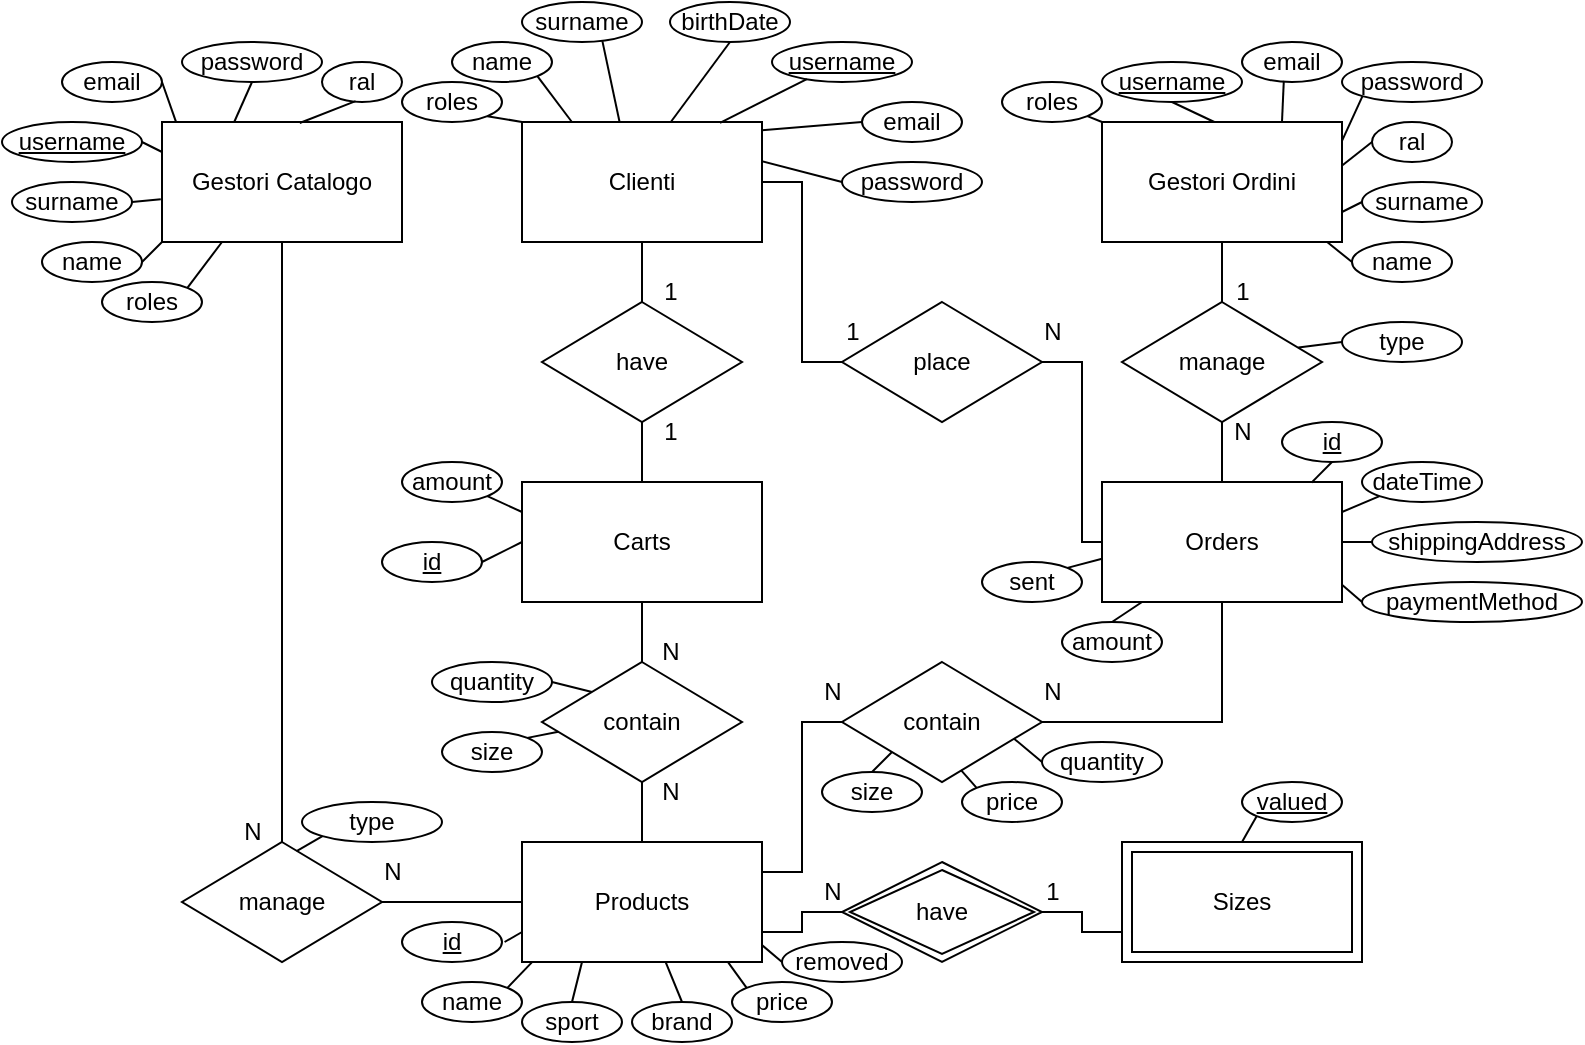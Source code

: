 <mxfile version="20.5.1" type="google"><diagram id="jTxOlg4Nxx0Yuu-5c9Wr" name="Pagina-1"><mxGraphModel grid="1" page="1" gridSize="10" guides="1" tooltips="1" connect="1" arrows="1" fold="1" pageScale="1" pageWidth="827" pageHeight="1169" math="0" shadow="0"><root><mxCell id="0"/><mxCell id="1" parent="0"/><mxCell id="3rfskLjUIOe51NfzzVaz-1" value="Gestori Catalogo" style="rounded=0;whiteSpace=wrap;html=1;" vertex="1" parent="1"><mxGeometry x="99" y="100" width="120" height="60" as="geometry"/></mxCell><mxCell id="3rfskLjUIOe51NfzzVaz-2" value="Clienti" style="rounded=0;whiteSpace=wrap;html=1;" vertex="1" parent="1"><mxGeometry x="279" y="100" width="120" height="60" as="geometry"/></mxCell><mxCell id="3rfskLjUIOe51NfzzVaz-3" value="Gestori Ordini" style="rounded=0;whiteSpace=wrap;html=1;" vertex="1" parent="1"><mxGeometry x="569" y="100" width="120" height="60" as="geometry"/></mxCell><mxCell id="3rfskLjUIOe51NfzzVaz-4" value="Carts" style="rounded=0;whiteSpace=wrap;html=1;" vertex="1" parent="1"><mxGeometry x="279" y="280" width="120" height="60" as="geometry"/></mxCell><mxCell id="3rfskLjUIOe51NfzzVaz-5" value="Orders" style="rounded=0;whiteSpace=wrap;html=1;" vertex="1" parent="1"><mxGeometry x="569" y="280" width="120" height="60" as="geometry"/></mxCell><mxCell id="3rfskLjUIOe51NfzzVaz-6" value="Products" style="rounded=0;whiteSpace=wrap;html=1;" vertex="1" parent="1"><mxGeometry x="279" y="460" width="120" height="60" as="geometry"/></mxCell><mxCell id="3rfskLjUIOe51NfzzVaz-7" value="Sizes" style="shape=ext;margin=3;double=1;whiteSpace=wrap;html=1;align=center;" vertex="1" parent="1"><mxGeometry x="579" y="460" width="120" height="60" as="geometry"/></mxCell><mxCell id="3rfskLjUIOe51NfzzVaz-8" value="have" style="shape=rhombus;double=1;perimeter=rhombusPerimeter;whiteSpace=wrap;html=1;align=center;" vertex="1" parent="1"><mxGeometry x="439" y="470" width="100" height="50" as="geometry"/></mxCell><mxCell id="3rfskLjUIOe51NfzzVaz-12" value="manage" style="shape=rhombus;perimeter=rhombusPerimeter;whiteSpace=wrap;html=1;align=center;" vertex="1" parent="1"><mxGeometry x="109" y="460" width="100" height="60" as="geometry"/></mxCell><mxCell id="3rfskLjUIOe51NfzzVaz-13" value="" style="endArrow=none;html=1;rounded=0;entryX=0.5;entryY=1;entryDx=0;entryDy=0;exitX=0.5;exitY=0;exitDx=0;exitDy=0;" edge="1" parent="1" source="3rfskLjUIOe51NfzzVaz-12" target="3rfskLjUIOe51NfzzVaz-1"><mxGeometry width="50" height="50" relative="1" as="geometry"><mxPoint x="429" y="390" as="sourcePoint"/><mxPoint x="479" y="340" as="targetPoint"/></mxGeometry></mxCell><mxCell id="3rfskLjUIOe51NfzzVaz-15" value="" style="endArrow=none;html=1;rounded=0;exitX=1;exitY=0.5;exitDx=0;exitDy=0;entryX=0;entryY=0.5;entryDx=0;entryDy=0;" edge="1" parent="1" source="3rfskLjUIOe51NfzzVaz-12" target="3rfskLjUIOe51NfzzVaz-6"><mxGeometry width="50" height="50" relative="1" as="geometry"><mxPoint x="429" y="390" as="sourcePoint"/><mxPoint x="479" y="340" as="targetPoint"/></mxGeometry></mxCell><mxCell id="3rfskLjUIOe51NfzzVaz-16" value="contain" style="shape=rhombus;perimeter=rhombusPerimeter;whiteSpace=wrap;html=1;align=center;" vertex="1" parent="1"><mxGeometry x="289" y="370" width="100" height="60" as="geometry"/></mxCell><mxCell id="3rfskLjUIOe51NfzzVaz-17" value="have" style="shape=rhombus;perimeter=rhombusPerimeter;whiteSpace=wrap;html=1;align=center;" vertex="1" parent="1"><mxGeometry x="289" y="190" width="100" height="60" as="geometry"/></mxCell><mxCell id="3rfskLjUIOe51NfzzVaz-18" value="contain" style="shape=rhombus;perimeter=rhombusPerimeter;whiteSpace=wrap;html=1;align=center;" vertex="1" parent="1"><mxGeometry x="439" y="370" width="100" height="60" as="geometry"/></mxCell><mxCell id="3rfskLjUIOe51NfzzVaz-19" value="" style="endArrow=none;html=1;rounded=0;entryX=0;entryY=0.5;entryDx=0;entryDy=0;exitX=1;exitY=0.25;exitDx=0;exitDy=0;" edge="1" parent="1" source="3rfskLjUIOe51NfzzVaz-6" target="3rfskLjUIOe51NfzzVaz-18"><mxGeometry width="50" height="50" relative="1" as="geometry"><mxPoint x="429" y="390" as="sourcePoint"/><mxPoint x="479" y="340" as="targetPoint"/><Array as="points"><mxPoint x="419" y="475"/><mxPoint x="419" y="400"/></Array></mxGeometry></mxCell><mxCell id="3rfskLjUIOe51NfzzVaz-21" value="" style="endArrow=none;html=1;rounded=0;entryX=0.5;entryY=1;entryDx=0;entryDy=0;exitX=1;exitY=0.5;exitDx=0;exitDy=0;" edge="1" parent="1" source="3rfskLjUIOe51NfzzVaz-18" target="3rfskLjUIOe51NfzzVaz-5"><mxGeometry width="50" height="50" relative="1" as="geometry"><mxPoint x="429" y="390" as="sourcePoint"/><mxPoint x="479" y="340" as="targetPoint"/><Array as="points"><mxPoint x="629" y="400"/></Array></mxGeometry></mxCell><mxCell id="3rfskLjUIOe51NfzzVaz-22" value="" style="endArrow=none;html=1;rounded=0;entryX=0.5;entryY=1;entryDx=0;entryDy=0;exitX=0.5;exitY=0;exitDx=0;exitDy=0;" edge="1" parent="1" source="3rfskLjUIOe51NfzzVaz-16" target="3rfskLjUIOe51NfzzVaz-4"><mxGeometry width="50" height="50" relative="1" as="geometry"><mxPoint x="429" y="390" as="sourcePoint"/><mxPoint x="479" y="340" as="targetPoint"/></mxGeometry></mxCell><mxCell id="3rfskLjUIOe51NfzzVaz-23" value="" style="endArrow=none;html=1;rounded=0;entryX=0.5;entryY=1;entryDx=0;entryDy=0;exitX=0.5;exitY=0;exitDx=0;exitDy=0;" edge="1" parent="1" source="3rfskLjUIOe51NfzzVaz-6" target="3rfskLjUIOe51NfzzVaz-16"><mxGeometry width="50" height="50" relative="1" as="geometry"><mxPoint x="429" y="390" as="sourcePoint"/><mxPoint x="479" y="340" as="targetPoint"/></mxGeometry></mxCell><mxCell id="3rfskLjUIOe51NfzzVaz-24" value="" style="endArrow=none;html=1;rounded=0;entryX=0.5;entryY=1;entryDx=0;entryDy=0;exitX=0.5;exitY=0;exitDx=0;exitDy=0;" edge="1" parent="1" source="3rfskLjUIOe51NfzzVaz-4" target="3rfskLjUIOe51NfzzVaz-17"><mxGeometry width="50" height="50" relative="1" as="geometry"><mxPoint x="429" y="390" as="sourcePoint"/><mxPoint x="479" y="340" as="targetPoint"/></mxGeometry></mxCell><mxCell id="3rfskLjUIOe51NfzzVaz-25" value="" style="endArrow=none;html=1;rounded=0;entryX=0.5;entryY=1;entryDx=0;entryDy=0;exitX=0.5;exitY=0;exitDx=0;exitDy=0;" edge="1" parent="1" source="3rfskLjUIOe51NfzzVaz-17" target="3rfskLjUIOe51NfzzVaz-2"><mxGeometry width="50" height="50" relative="1" as="geometry"><mxPoint x="429" y="390" as="sourcePoint"/><mxPoint x="479" y="340" as="targetPoint"/></mxGeometry></mxCell><mxCell id="3rfskLjUIOe51NfzzVaz-26" value="" style="endArrow=none;html=1;rounded=0;entryX=0;entryY=0.5;entryDx=0;entryDy=0;exitX=1;exitY=0.75;exitDx=0;exitDy=0;" edge="1" parent="1" source="3rfskLjUIOe51NfzzVaz-6" target="3rfskLjUIOe51NfzzVaz-8"><mxGeometry width="50" height="50" relative="1" as="geometry"><mxPoint x="459" y="430" as="sourcePoint"/><mxPoint x="509" y="380" as="targetPoint"/><Array as="points"><mxPoint x="419" y="505"/><mxPoint x="419" y="495"/></Array></mxGeometry></mxCell><mxCell id="3rfskLjUIOe51NfzzVaz-27" value="" style="endArrow=none;html=1;rounded=0;entryX=0;entryY=0.75;entryDx=0;entryDy=0;exitX=1;exitY=0.5;exitDx=0;exitDy=0;" edge="1" parent="1" source="3rfskLjUIOe51NfzzVaz-8" target="3rfskLjUIOe51NfzzVaz-7"><mxGeometry width="50" height="50" relative="1" as="geometry"><mxPoint x="489" y="450" as="sourcePoint"/><mxPoint x="539" y="400" as="targetPoint"/><Array as="points"><mxPoint x="559" y="495"/><mxPoint x="559" y="505"/></Array></mxGeometry></mxCell><mxCell id="3rfskLjUIOe51NfzzVaz-29" value="place" style="shape=rhombus;perimeter=rhombusPerimeter;whiteSpace=wrap;html=1;align=center;" vertex="1" parent="1"><mxGeometry x="439" y="190" width="100" height="60" as="geometry"/></mxCell><mxCell id="3rfskLjUIOe51NfzzVaz-36" value="1" style="text;html=1;align=center;verticalAlign=middle;resizable=0;points=[];autosize=1;strokeColor=none;fillColor=none;" vertex="1" parent="3rfskLjUIOe51NfzzVaz-29"><mxGeometry x="-10" width="30" height="30" as="geometry"/></mxCell><mxCell id="3rfskLjUIOe51NfzzVaz-30" value="" style="endArrow=none;html=1;rounded=0;entryX=1;entryY=0.5;entryDx=0;entryDy=0;exitX=0;exitY=0.5;exitDx=0;exitDy=0;" edge="1" parent="1" source="3rfskLjUIOe51NfzzVaz-29" target="3rfskLjUIOe51NfzzVaz-2"><mxGeometry width="50" height="50" relative="1" as="geometry"><mxPoint x="479" y="340" as="sourcePoint"/><mxPoint x="529" y="290" as="targetPoint"/><Array as="points"><mxPoint x="419" y="220"/><mxPoint x="419" y="130"/></Array></mxGeometry></mxCell><mxCell id="3rfskLjUIOe51NfzzVaz-31" value="" style="endArrow=none;html=1;rounded=0;entryX=1;entryY=0.5;entryDx=0;entryDy=0;exitX=0;exitY=0.5;exitDx=0;exitDy=0;" edge="1" parent="1" source="3rfskLjUIOe51NfzzVaz-5" target="3rfskLjUIOe51NfzzVaz-29"><mxGeometry width="50" height="50" relative="1" as="geometry"><mxPoint x="559" y="320" as="sourcePoint"/><mxPoint x="539" y="220" as="targetPoint"/><Array as="points"><mxPoint x="559" y="310"/><mxPoint x="559" y="220"/></Array></mxGeometry></mxCell><mxCell id="3rfskLjUIOe51NfzzVaz-32" value="manage" style="shape=rhombus;perimeter=rhombusPerimeter;whiteSpace=wrap;html=1;align=center;" vertex="1" parent="1"><mxGeometry x="579" y="190" width="100" height="60" as="geometry"/></mxCell><mxCell id="3rfskLjUIOe51NfzzVaz-33" value="" style="endArrow=none;html=1;rounded=0;entryX=0.5;entryY=1;entryDx=0;entryDy=0;exitX=0.5;exitY=0;exitDx=0;exitDy=0;" edge="1" parent="1" source="3rfskLjUIOe51NfzzVaz-32" target="3rfskLjUIOe51NfzzVaz-3"><mxGeometry width="50" height="50" relative="1" as="geometry"><mxPoint x="659" y="310" as="sourcePoint"/><mxPoint x="709" y="260" as="targetPoint"/></mxGeometry></mxCell><mxCell id="3rfskLjUIOe51NfzzVaz-34" value="" style="endArrow=none;html=1;rounded=0;entryX=0.5;entryY=1;entryDx=0;entryDy=0;exitX=0.5;exitY=0;exitDx=0;exitDy=0;" edge="1" parent="1" source="3rfskLjUIOe51NfzzVaz-5" target="3rfskLjUIOe51NfzzVaz-32"><mxGeometry width="50" height="50" relative="1" as="geometry"><mxPoint x="659" y="310" as="sourcePoint"/><mxPoint x="709" y="260" as="targetPoint"/></mxGeometry></mxCell><mxCell id="3rfskLjUIOe51NfzzVaz-35" value="1" style="text;html=1;align=center;verticalAlign=middle;resizable=0;points=[];autosize=1;strokeColor=none;fillColor=none;" vertex="1" parent="1"><mxGeometry x="624" y="170" width="30" height="30" as="geometry"/></mxCell><mxCell id="3rfskLjUIOe51NfzzVaz-38" value="1" style="text;html=1;align=center;verticalAlign=middle;resizable=0;points=[];autosize=1;strokeColor=none;fillColor=none;" vertex="1" parent="1"><mxGeometry x="338" y="170" width="30" height="30" as="geometry"/></mxCell><mxCell id="3rfskLjUIOe51NfzzVaz-39" value="1" style="text;html=1;align=center;verticalAlign=middle;resizable=0;points=[];autosize=1;strokeColor=none;fillColor=none;" vertex="1" parent="1"><mxGeometry x="338" y="240" width="30" height="30" as="geometry"/></mxCell><mxCell id="3rfskLjUIOe51NfzzVaz-41" value="1" style="text;html=1;align=center;verticalAlign=middle;resizable=0;points=[];autosize=1;strokeColor=none;fillColor=none;" vertex="1" parent="1"><mxGeometry x="529" y="470" width="30" height="30" as="geometry"/></mxCell><mxCell id="3rfskLjUIOe51NfzzVaz-42" value="N" style="text;html=1;align=center;verticalAlign=middle;resizable=0;points=[];autosize=1;strokeColor=none;fillColor=none;" vertex="1" parent="1"><mxGeometry x="129" y="440" width="30" height="30" as="geometry"/></mxCell><mxCell id="3rfskLjUIOe51NfzzVaz-43" value="N" style="text;html=1;align=center;verticalAlign=middle;resizable=0;points=[];autosize=1;strokeColor=none;fillColor=none;" vertex="1" parent="1"><mxGeometry x="199" y="460" width="30" height="30" as="geometry"/></mxCell><mxCell id="3rfskLjUIOe51NfzzVaz-44" value="N" style="text;html=1;align=center;verticalAlign=middle;resizable=0;points=[];autosize=1;strokeColor=none;fillColor=none;" vertex="1" parent="1"><mxGeometry x="338" y="350" width="30" height="30" as="geometry"/></mxCell><mxCell id="3rfskLjUIOe51NfzzVaz-45" value="N" style="text;html=1;align=center;verticalAlign=middle;resizable=0;points=[];autosize=1;strokeColor=none;fillColor=none;" vertex="1" parent="1"><mxGeometry x="338" y="420" width="30" height="30" as="geometry"/></mxCell><mxCell id="3rfskLjUIOe51NfzzVaz-46" value="N" style="text;html=1;align=center;verticalAlign=middle;resizable=0;points=[];autosize=1;strokeColor=none;fillColor=none;" vertex="1" parent="1"><mxGeometry x="419" y="470" width="30" height="30" as="geometry"/></mxCell><mxCell id="3rfskLjUIOe51NfzzVaz-47" value="N" style="text;html=1;align=center;verticalAlign=middle;resizable=0;points=[];autosize=1;strokeColor=none;fillColor=none;" vertex="1" parent="1"><mxGeometry x="529" y="370" width="30" height="30" as="geometry"/></mxCell><mxCell id="3rfskLjUIOe51NfzzVaz-48" value="N" style="text;html=1;align=center;verticalAlign=middle;resizable=0;points=[];autosize=1;strokeColor=none;fillColor=none;" vertex="1" parent="1"><mxGeometry x="419" y="370" width="30" height="30" as="geometry"/></mxCell><mxCell id="3rfskLjUIOe51NfzzVaz-49" value="N" style="text;html=1;align=center;verticalAlign=middle;resizable=0;points=[];autosize=1;strokeColor=none;fillColor=none;" vertex="1" parent="1"><mxGeometry x="529" y="190" width="30" height="30" as="geometry"/></mxCell><mxCell id="3rfskLjUIOe51NfzzVaz-50" value="N" style="text;html=1;align=center;verticalAlign=middle;resizable=0;points=[];autosize=1;strokeColor=none;fillColor=none;" vertex="1" parent="1"><mxGeometry x="624" y="240" width="30" height="30" as="geometry"/></mxCell><mxCell id="3rfskLjUIOe51NfzzVaz-52" value="type" style="ellipse;whiteSpace=wrap;html=1;" vertex="1" parent="1"><mxGeometry x="169" y="440" width="70" height="20" as="geometry"/></mxCell><mxCell id="3rfskLjUIOe51NfzzVaz-54" value="email" style="ellipse;whiteSpace=wrap;html=1;" vertex="1" parent="1"><mxGeometry x="49" y="70" width="50" height="20" as="geometry"/></mxCell><mxCell id="3rfskLjUIOe51NfzzVaz-55" value="&lt;u&gt;username&lt;/u&gt;" style="ellipse;whiteSpace=wrap;html=1;" vertex="1" parent="1"><mxGeometry x="19" y="100" width="70" height="20" as="geometry"/></mxCell><mxCell id="3rfskLjUIOe51NfzzVaz-56" value="surname" style="ellipse;whiteSpace=wrap;html=1;" vertex="1" parent="1"><mxGeometry x="24" y="130" width="60" height="20" as="geometry"/></mxCell><mxCell id="3rfskLjUIOe51NfzzVaz-57" value="name" style="ellipse;whiteSpace=wrap;html=1;" vertex="1" parent="1"><mxGeometry x="39" y="160" width="50" height="20" as="geometry"/></mxCell><mxCell id="3rfskLjUIOe51NfzzVaz-58" value="password" style="ellipse;whiteSpace=wrap;html=1;" vertex="1" parent="1"><mxGeometry x="109" y="60" width="70" height="20" as="geometry"/></mxCell><mxCell id="3rfskLjUIOe51NfzzVaz-59" value="ral" style="ellipse;whiteSpace=wrap;html=1;" vertex="1" parent="1"><mxGeometry x="179" y="70" width="40" height="20" as="geometry"/></mxCell><mxCell id="3rfskLjUIOe51NfzzVaz-61" value="email" style="ellipse;whiteSpace=wrap;html=1;" vertex="1" parent="1"><mxGeometry x="639" y="60" width="50" height="20" as="geometry"/></mxCell><mxCell id="3rfskLjUIOe51NfzzVaz-62" value="&lt;u&gt;username&lt;/u&gt;" style="ellipse;whiteSpace=wrap;html=1;" vertex="1" parent="1"><mxGeometry x="569" y="70" width="70" height="20" as="geometry"/></mxCell><mxCell id="3rfskLjUIOe51NfzzVaz-63" value="surname" style="ellipse;whiteSpace=wrap;html=1;" vertex="1" parent="1"><mxGeometry x="699" y="130" width="60" height="20" as="geometry"/></mxCell><mxCell id="3rfskLjUIOe51NfzzVaz-64" value="name" style="ellipse;whiteSpace=wrap;html=1;" vertex="1" parent="1"><mxGeometry x="694" y="160" width="50" height="20" as="geometry"/></mxCell><mxCell id="3rfskLjUIOe51NfzzVaz-65" value="password" style="ellipse;whiteSpace=wrap;html=1;" vertex="1" parent="1"><mxGeometry x="689" y="70" width="70" height="20" as="geometry"/></mxCell><mxCell id="3rfskLjUIOe51NfzzVaz-66" value="ral" style="ellipse;whiteSpace=wrap;html=1;" vertex="1" parent="1"><mxGeometry x="704" y="100" width="40" height="20" as="geometry"/></mxCell><mxCell id="3rfskLjUIOe51NfzzVaz-69" style="edgeStyle=orthogonalEdgeStyle;rounded=0;orthogonalLoop=1;jettySize=auto;html=1;exitX=0.5;exitY=1;exitDx=0;exitDy=0;" edge="1" parent="1" source="3rfskLjUIOe51NfzzVaz-64" target="3rfskLjUIOe51NfzzVaz-64"><mxGeometry relative="1" as="geometry"/></mxCell><mxCell id="3rfskLjUIOe51NfzzVaz-70" value="email" style="ellipse;whiteSpace=wrap;html=1;" vertex="1" parent="1"><mxGeometry x="449" y="90" width="50" height="20" as="geometry"/></mxCell><mxCell id="3rfskLjUIOe51NfzzVaz-71" value="&lt;u&gt;username&lt;/u&gt;" style="ellipse;whiteSpace=wrap;html=1;" vertex="1" parent="1"><mxGeometry x="404" y="60" width="70" height="20" as="geometry"/></mxCell><mxCell id="3rfskLjUIOe51NfzzVaz-72" value="surname" style="ellipse;whiteSpace=wrap;html=1;" vertex="1" parent="1"><mxGeometry x="279" y="40" width="60" height="20" as="geometry"/></mxCell><mxCell id="3rfskLjUIOe51NfzzVaz-73" value="name" style="ellipse;whiteSpace=wrap;html=1;" vertex="1" parent="1"><mxGeometry x="244" y="60" width="50" height="20" as="geometry"/></mxCell><mxCell id="3rfskLjUIOe51NfzzVaz-74" value="password" style="ellipse;whiteSpace=wrap;html=1;" vertex="1" parent="1"><mxGeometry x="439" y="120" width="70" height="20" as="geometry"/></mxCell><mxCell id="3rfskLjUIOe51NfzzVaz-75" value="birthDate" style="ellipse;whiteSpace=wrap;html=1;" vertex="1" parent="1"><mxGeometry x="353" y="40" width="60" height="20" as="geometry"/></mxCell><mxCell id="3XkTM5JGKW3YqgJnuruI-1" value="amount" style="ellipse;whiteSpace=wrap;html=1;" vertex="1" parent="1"><mxGeometry x="219" y="270" width="50" height="20" as="geometry"/></mxCell><mxCell id="3XkTM5JGKW3YqgJnuruI-5" value="" style="endArrow=none;html=1;rounded=0;strokeColor=default;entryX=1;entryY=0.5;entryDx=0;entryDy=0;exitX=0;exitY=1;exitDx=0;exitDy=0;" edge="1" parent="1" source="3rfskLjUIOe51NfzzVaz-1" target="3rfskLjUIOe51NfzzVaz-57"><mxGeometry width="50" height="50" relative="1" as="geometry"><mxPoint x="319" y="270" as="sourcePoint"/><mxPoint x="369" y="220" as="targetPoint"/></mxGeometry></mxCell><mxCell id="3XkTM5JGKW3YqgJnuruI-6" value="" style="endArrow=none;html=1;rounded=0;strokeColor=default;exitX=1;exitY=0.5;exitDx=0;exitDy=0;entryX=-0.005;entryY=0.643;entryDx=0;entryDy=0;entryPerimeter=0;" edge="1" parent="1" source="3rfskLjUIOe51NfzzVaz-56" target="3rfskLjUIOe51NfzzVaz-1"><mxGeometry width="50" height="50" relative="1" as="geometry"><mxPoint x="319" y="270" as="sourcePoint"/><mxPoint x="369" y="220" as="targetPoint"/></mxGeometry></mxCell><mxCell id="3XkTM5JGKW3YqgJnuruI-7" value="" style="endArrow=none;html=1;rounded=0;strokeColor=default;exitX=1;exitY=0.5;exitDx=0;exitDy=0;entryX=0;entryY=0.25;entryDx=0;entryDy=0;" edge="1" parent="1" source="3rfskLjUIOe51NfzzVaz-55" target="3rfskLjUIOe51NfzzVaz-1"><mxGeometry width="50" height="50" relative="1" as="geometry"><mxPoint x="159" y="90" as="sourcePoint"/><mxPoint x="209" y="40" as="targetPoint"/></mxGeometry></mxCell><mxCell id="3XkTM5JGKW3YqgJnuruI-8" value="" style="endArrow=none;html=1;rounded=0;strokeColor=default;exitX=1;exitY=0.5;exitDx=0;exitDy=0;entryX=0.058;entryY=-0.003;entryDx=0;entryDy=0;entryPerimeter=0;" edge="1" parent="1" source="3rfskLjUIOe51NfzzVaz-54" target="3rfskLjUIOe51NfzzVaz-1"><mxGeometry width="50" height="50" relative="1" as="geometry"><mxPoint x="159" y="90" as="sourcePoint"/><mxPoint x="209" y="40" as="targetPoint"/></mxGeometry></mxCell><mxCell id="3XkTM5JGKW3YqgJnuruI-9" value="" style="endArrow=none;html=1;rounded=0;strokeColor=default;exitX=0.5;exitY=1;exitDx=0;exitDy=0;entryX=0.3;entryY=0.004;entryDx=0;entryDy=0;entryPerimeter=0;" edge="1" parent="1" source="3rfskLjUIOe51NfzzVaz-58" target="3rfskLjUIOe51NfzzVaz-1"><mxGeometry width="50" height="50" relative="1" as="geometry"><mxPoint x="159" y="90" as="sourcePoint"/><mxPoint x="209" y="40" as="targetPoint"/></mxGeometry></mxCell><mxCell id="3XkTM5JGKW3YqgJnuruI-10" value="" style="endArrow=none;html=1;rounded=0;strokeColor=default;exitX=0.42;exitY=0.978;exitDx=0;exitDy=0;exitPerimeter=0;entryX=0.574;entryY=0.008;entryDx=0;entryDy=0;entryPerimeter=0;" edge="1" parent="1" source="3rfskLjUIOe51NfzzVaz-59" target="3rfskLjUIOe51NfzzVaz-1"><mxGeometry width="50" height="50" relative="1" as="geometry"><mxPoint x="159" y="90" as="sourcePoint"/><mxPoint x="209" y="40" as="targetPoint"/></mxGeometry></mxCell><mxCell id="3XkTM5JGKW3YqgJnuruI-11" value="" style="endArrow=none;html=1;rounded=0;strokeColor=default;entryX=1;entryY=1;entryDx=0;entryDy=0;exitX=0.208;exitY=0;exitDx=0;exitDy=0;exitPerimeter=0;" edge="1" parent="1" source="3rfskLjUIOe51NfzzVaz-2" target="3rfskLjUIOe51NfzzVaz-73"><mxGeometry width="50" height="50" relative="1" as="geometry"><mxPoint x="319" y="110" as="sourcePoint"/><mxPoint x="369" y="60" as="targetPoint"/></mxGeometry></mxCell><mxCell id="3XkTM5JGKW3YqgJnuruI-12" value="" style="endArrow=none;html=1;rounded=0;strokeColor=default;entryX=0.67;entryY=0.978;entryDx=0;entryDy=0;entryPerimeter=0;exitX=0.407;exitY=0.004;exitDx=0;exitDy=0;exitPerimeter=0;" edge="1" parent="1" source="3rfskLjUIOe51NfzzVaz-2" target="3rfskLjUIOe51NfzzVaz-72"><mxGeometry width="50" height="50" relative="1" as="geometry"><mxPoint x="319" y="110" as="sourcePoint"/><mxPoint x="369" y="60" as="targetPoint"/></mxGeometry></mxCell><mxCell id="3XkTM5JGKW3YqgJnuruI-13" value="" style="endArrow=none;html=1;rounded=0;strokeColor=default;entryX=0.5;entryY=1;entryDx=0;entryDy=0;exitX=0.62;exitY=0;exitDx=0;exitDy=0;exitPerimeter=0;" edge="1" parent="1" source="3rfskLjUIOe51NfzzVaz-2" target="3rfskLjUIOe51NfzzVaz-75"><mxGeometry width="50" height="50" relative="1" as="geometry"><mxPoint x="319" y="110" as="sourcePoint"/><mxPoint x="369" y="60" as="targetPoint"/></mxGeometry></mxCell><mxCell id="3XkTM5JGKW3YqgJnuruI-14" value="" style="endArrow=none;html=1;rounded=0;strokeColor=default;entryX=0.249;entryY=0.926;entryDx=0;entryDy=0;entryPerimeter=0;exitX=0.825;exitY=0.008;exitDx=0;exitDy=0;exitPerimeter=0;" edge="1" parent="1" source="3rfskLjUIOe51NfzzVaz-2" target="3rfskLjUIOe51NfzzVaz-71"><mxGeometry width="50" height="50" relative="1" as="geometry"><mxPoint x="319" y="110" as="sourcePoint"/><mxPoint x="369" y="60" as="targetPoint"/></mxGeometry></mxCell><mxCell id="3XkTM5JGKW3YqgJnuruI-17" value="" style="endArrow=none;html=1;rounded=0;strokeColor=default;entryX=0;entryY=0.5;entryDx=0;entryDy=0;exitX=0.999;exitY=0.069;exitDx=0;exitDy=0;exitPerimeter=0;" edge="1" parent="1" source="3rfskLjUIOe51NfzzVaz-2" target="3rfskLjUIOe51NfzzVaz-70"><mxGeometry width="50" height="50" relative="1" as="geometry"><mxPoint x="319" y="110" as="sourcePoint"/><mxPoint x="369" y="60" as="targetPoint"/></mxGeometry></mxCell><mxCell id="3XkTM5JGKW3YqgJnuruI-18" value="" style="endArrow=none;html=1;rounded=0;strokeColor=default;entryX=0;entryY=0.5;entryDx=0;entryDy=0;exitX=0.999;exitY=0.326;exitDx=0;exitDy=0;exitPerimeter=0;" edge="1" parent="1" source="3rfskLjUIOe51NfzzVaz-2" target="3rfskLjUIOe51NfzzVaz-74"><mxGeometry width="50" height="50" relative="1" as="geometry"><mxPoint x="319" y="110" as="sourcePoint"/><mxPoint x="369" y="60" as="targetPoint"/></mxGeometry></mxCell><mxCell id="3XkTM5JGKW3YqgJnuruI-19" value="" style="endArrow=none;html=1;rounded=0;strokeColor=default;entryX=0.5;entryY=1;entryDx=0;entryDy=0;exitX=0.468;exitY=0;exitDx=0;exitDy=0;exitPerimeter=0;" edge="1" parent="1" source="3rfskLjUIOe51NfzzVaz-3" target="3rfskLjUIOe51NfzzVaz-62"><mxGeometry width="50" height="50" relative="1" as="geometry"><mxPoint x="569" y="160" as="sourcePoint"/><mxPoint x="619" y="110" as="targetPoint"/></mxGeometry></mxCell><mxCell id="3XkTM5JGKW3YqgJnuruI-23" value="" style="endArrow=none;html=1;rounded=0;strokeColor=default;entryX=0.418;entryY=0.972;entryDx=0;entryDy=0;entryPerimeter=0;exitX=0.75;exitY=0;exitDx=0;exitDy=0;" edge="1" parent="1" source="3rfskLjUIOe51NfzzVaz-3" target="3rfskLjUIOe51NfzzVaz-61"><mxGeometry width="50" height="50" relative="1" as="geometry"><mxPoint x="569" y="160" as="sourcePoint"/><mxPoint x="619" y="110" as="targetPoint"/></mxGeometry></mxCell><mxCell id="3XkTM5JGKW3YqgJnuruI-24" value="" style="endArrow=none;html=1;rounded=0;strokeColor=default;entryX=0;entryY=1;entryDx=0;entryDy=0;exitX=1;exitY=0.157;exitDx=0;exitDy=0;exitPerimeter=0;" edge="1" parent="1" source="3rfskLjUIOe51NfzzVaz-3" target="3rfskLjUIOe51NfzzVaz-65"><mxGeometry width="50" height="50" relative="1" as="geometry"><mxPoint x="569" y="160" as="sourcePoint"/><mxPoint x="619" y="110" as="targetPoint"/></mxGeometry></mxCell><mxCell id="3XkTM5JGKW3YqgJnuruI-25" value="" style="endArrow=none;html=1;rounded=0;strokeColor=default;entryX=0;entryY=0.5;entryDx=0;entryDy=0;exitX=0.998;exitY=0.366;exitDx=0;exitDy=0;exitPerimeter=0;" edge="1" parent="1" source="3rfskLjUIOe51NfzzVaz-3" target="3rfskLjUIOe51NfzzVaz-66"><mxGeometry width="50" height="50" relative="1" as="geometry"><mxPoint x="569" y="160" as="sourcePoint"/><mxPoint x="619" y="110" as="targetPoint"/></mxGeometry></mxCell><mxCell id="3XkTM5JGKW3YqgJnuruI-26" value="" style="endArrow=none;html=1;rounded=0;strokeColor=default;entryX=0;entryY=0.5;entryDx=0;entryDy=0;exitX=1;exitY=0.75;exitDx=0;exitDy=0;" edge="1" parent="1" source="3rfskLjUIOe51NfzzVaz-3" target="3rfskLjUIOe51NfzzVaz-63"><mxGeometry width="50" height="50" relative="1" as="geometry"><mxPoint x="569" y="160" as="sourcePoint"/><mxPoint x="619" y="110" as="targetPoint"/></mxGeometry></mxCell><mxCell id="3XkTM5JGKW3YqgJnuruI-27" value="" style="endArrow=none;html=1;rounded=0;strokeColor=default;entryX=0;entryY=0.5;entryDx=0;entryDy=0;exitX=0.938;exitY=1;exitDx=0;exitDy=0;exitPerimeter=0;" edge="1" parent="1" source="3rfskLjUIOe51NfzzVaz-3" target="3rfskLjUIOe51NfzzVaz-64"><mxGeometry width="50" height="50" relative="1" as="geometry"><mxPoint x="569" y="160" as="sourcePoint"/><mxPoint x="619" y="110" as="targetPoint"/></mxGeometry></mxCell><mxCell id="3XkTM5JGKW3YqgJnuruI-28" value="" style="endArrow=none;html=1;rounded=0;strokeColor=default;entryX=0;entryY=1;entryDx=0;entryDy=0;exitX=0.573;exitY=0.076;exitDx=0;exitDy=0;exitPerimeter=0;" edge="1" parent="1" source="3rfskLjUIOe51NfzzVaz-12" target="3rfskLjUIOe51NfzzVaz-52"><mxGeometry width="50" height="50" relative="1" as="geometry"><mxPoint x="449" y="440" as="sourcePoint"/><mxPoint x="499" y="390" as="targetPoint"/></mxGeometry></mxCell><mxCell id="3XkTM5JGKW3YqgJnuruI-29" value="" style="endArrow=none;html=1;rounded=0;strokeColor=default;entryX=1;entryY=1;entryDx=0;entryDy=0;exitX=0;exitY=0.25;exitDx=0;exitDy=0;" edge="1" parent="1" source="3rfskLjUIOe51NfzzVaz-4" target="3XkTM5JGKW3YqgJnuruI-1"><mxGeometry width="50" height="50" relative="1" as="geometry"><mxPoint x="449" y="440" as="sourcePoint"/><mxPoint x="499" y="390" as="targetPoint"/></mxGeometry></mxCell><mxCell id="3XkTM5JGKW3YqgJnuruI-30" value="&lt;u style=&quot;&quot;&gt;id&lt;/u&gt;" style="ellipse;whiteSpace=wrap;html=1;" vertex="1" parent="1"><mxGeometry x="209" y="310" width="50" height="20" as="geometry"/></mxCell><mxCell id="3XkTM5JGKW3YqgJnuruI-31" value="" style="endArrow=none;html=1;rounded=0;strokeColor=default;entryX=1;entryY=0.5;entryDx=0;entryDy=0;exitX=0;exitY=0.5;exitDx=0;exitDy=0;" edge="1" parent="1" source="3rfskLjUIOe51NfzzVaz-4" target="3XkTM5JGKW3YqgJnuruI-30"><mxGeometry width="50" height="50" relative="1" as="geometry"><mxPoint x="249" y="350" as="sourcePoint"/><mxPoint x="299" y="300" as="targetPoint"/></mxGeometry></mxCell><mxCell id="3XkTM5JGKW3YqgJnuruI-32" value="&lt;u&gt;valued&lt;/u&gt;" style="ellipse;whiteSpace=wrap;html=1;" vertex="1" parent="1"><mxGeometry x="639" y="430" width="50" height="20" as="geometry"/></mxCell><mxCell id="3XkTM5JGKW3YqgJnuruI-33" value="" style="endArrow=none;html=1;rounded=0;strokeColor=default;entryX=0;entryY=1;entryDx=0;entryDy=0;exitX=0.5;exitY=0;exitDx=0;exitDy=0;" edge="1" parent="1" source="3rfskLjUIOe51NfzzVaz-7" target="3XkTM5JGKW3YqgJnuruI-32"><mxGeometry width="50" height="50" relative="1" as="geometry"><mxPoint x="489" y="470" as="sourcePoint"/><mxPoint x="539" y="420" as="targetPoint"/></mxGeometry></mxCell><mxCell id="3XkTM5JGKW3YqgJnuruI-34" value="name" style="ellipse;whiteSpace=wrap;html=1;" vertex="1" parent="1"><mxGeometry x="229" y="530" width="50" height="20" as="geometry"/></mxCell><mxCell id="3XkTM5JGKW3YqgJnuruI-35" value="sport" style="ellipse;whiteSpace=wrap;html=1;" vertex="1" parent="1"><mxGeometry x="279" y="540" width="50" height="20" as="geometry"/></mxCell><mxCell id="3XkTM5JGKW3YqgJnuruI-36" value="brand" style="ellipse;whiteSpace=wrap;html=1;" vertex="1" parent="1"><mxGeometry x="334" y="540" width="50" height="20" as="geometry"/></mxCell><mxCell id="3XkTM5JGKW3YqgJnuruI-37" value="price" style="ellipse;whiteSpace=wrap;html=1;" vertex="1" parent="1"><mxGeometry x="384" y="530" width="50" height="20" as="geometry"/></mxCell><mxCell id="3XkTM5JGKW3YqgJnuruI-38" value="removed" style="ellipse;whiteSpace=wrap;html=1;" vertex="1" parent="1"><mxGeometry x="409" y="510" width="60" height="20" as="geometry"/></mxCell><mxCell id="3XkTM5JGKW3YqgJnuruI-39" value="&lt;u&gt;id&lt;/u&gt;" style="ellipse;whiteSpace=wrap;html=1;" vertex="1" parent="1"><mxGeometry x="219" y="500" width="50" height="20" as="geometry"/></mxCell><mxCell id="3XkTM5JGKW3YqgJnuruI-40" value="" style="endArrow=none;html=1;rounded=0;strokeColor=default;exitX=1.026;exitY=0.5;exitDx=0;exitDy=0;exitPerimeter=0;entryX=0;entryY=0.75;entryDx=0;entryDy=0;" edge="1" parent="1" source="3XkTM5JGKW3YqgJnuruI-39" target="3rfskLjUIOe51NfzzVaz-6"><mxGeometry width="50" height="50" relative="1" as="geometry"><mxPoint x="329" y="570" as="sourcePoint"/><mxPoint x="379" y="520" as="targetPoint"/></mxGeometry></mxCell><mxCell id="3XkTM5JGKW3YqgJnuruI-41" value="" style="endArrow=none;html=1;rounded=0;strokeColor=default;exitX=1;exitY=0;exitDx=0;exitDy=0;entryX=0.041;entryY=1.003;entryDx=0;entryDy=0;entryPerimeter=0;" edge="1" parent="1" source="3XkTM5JGKW3YqgJnuruI-34" target="3rfskLjUIOe51NfzzVaz-6"><mxGeometry width="50" height="50" relative="1" as="geometry"><mxPoint x="329" y="570" as="sourcePoint"/><mxPoint x="379" y="520" as="targetPoint"/></mxGeometry></mxCell><mxCell id="3XkTM5JGKW3YqgJnuruI-42" value="" style="endArrow=none;html=1;rounded=0;strokeColor=default;exitX=0.5;exitY=0;exitDx=0;exitDy=0;entryX=0.25;entryY=1;entryDx=0;entryDy=0;" edge="1" parent="1" source="3XkTM5JGKW3YqgJnuruI-35" target="3rfskLjUIOe51NfzzVaz-6"><mxGeometry width="50" height="50" relative="1" as="geometry"><mxPoint x="329" y="570" as="sourcePoint"/><mxPoint x="379" y="520" as="targetPoint"/></mxGeometry></mxCell><mxCell id="3XkTM5JGKW3YqgJnuruI-43" value="" style="endArrow=none;html=1;rounded=0;strokeColor=default;entryX=0.599;entryY=1.003;entryDx=0;entryDy=0;entryPerimeter=0;" edge="1" parent="1" target="3rfskLjUIOe51NfzzVaz-6"><mxGeometry width="50" height="50" relative="1" as="geometry"><mxPoint x="359" y="540" as="sourcePoint"/><mxPoint x="379" y="520" as="targetPoint"/></mxGeometry></mxCell><mxCell id="3XkTM5JGKW3YqgJnuruI-44" value="" style="endArrow=none;html=1;rounded=0;strokeColor=default;exitX=0;exitY=0;exitDx=0;exitDy=0;entryX=0.859;entryY=1.003;entryDx=0;entryDy=0;entryPerimeter=0;" edge="1" parent="1" source="3XkTM5JGKW3YqgJnuruI-37" target="3rfskLjUIOe51NfzzVaz-6"><mxGeometry width="50" height="50" relative="1" as="geometry"><mxPoint x="329" y="570" as="sourcePoint"/><mxPoint x="379" y="520" as="targetPoint"/></mxGeometry></mxCell><mxCell id="3XkTM5JGKW3YqgJnuruI-45" value="" style="endArrow=none;html=1;rounded=0;strokeColor=default;exitX=0;exitY=0.5;exitDx=0;exitDy=0;entryX=1;entryY=0.859;entryDx=0;entryDy=0;entryPerimeter=0;" edge="1" parent="1" source="3XkTM5JGKW3YqgJnuruI-38" target="3rfskLjUIOe51NfzzVaz-6"><mxGeometry width="50" height="50" relative="1" as="geometry"><mxPoint x="329" y="570" as="sourcePoint"/><mxPoint x="379" y="520" as="targetPoint"/></mxGeometry></mxCell><mxCell id="3XkTM5JGKW3YqgJnuruI-46" value="&lt;u&gt;id&lt;/u&gt;" style="ellipse;whiteSpace=wrap;html=1;" vertex="1" parent="1"><mxGeometry x="659" y="250" width="50" height="20" as="geometry"/></mxCell><mxCell id="3XkTM5JGKW3YqgJnuruI-48" value="dateTime" style="ellipse;whiteSpace=wrap;html=1;" vertex="1" parent="1"><mxGeometry x="699" y="270" width="60" height="20" as="geometry"/></mxCell><mxCell id="3XkTM5JGKW3YqgJnuruI-49" value="shippingAddress" style="ellipse;whiteSpace=wrap;html=1;" vertex="1" parent="1"><mxGeometry x="704" y="300" width="105" height="20" as="geometry"/></mxCell><mxCell id="3XkTM5JGKW3YqgJnuruI-50" value="paymentMethod" style="ellipse;whiteSpace=wrap;html=1;" vertex="1" parent="1"><mxGeometry x="699" y="330" width="110" height="20" as="geometry"/></mxCell><mxCell id="3XkTM5JGKW3YqgJnuruI-51" value="amount" style="ellipse;whiteSpace=wrap;html=1;" vertex="1" parent="1"><mxGeometry x="549" y="350" width="50" height="20" as="geometry"/></mxCell><mxCell id="3XkTM5JGKW3YqgJnuruI-52" value="sent" style="ellipse;whiteSpace=wrap;html=1;" vertex="1" parent="1"><mxGeometry x="509" y="320" width="50" height="20" as="geometry"/></mxCell><mxCell id="3XkTM5JGKW3YqgJnuruI-53" value="" style="endArrow=none;html=1;rounded=0;strokeColor=default;exitX=1;exitY=0;exitDx=0;exitDy=0;entryX=0;entryY=0.639;entryDx=0;entryDy=0;entryPerimeter=0;" edge="1" parent="1" source="3XkTM5JGKW3YqgJnuruI-52" target="3rfskLjUIOe51NfzzVaz-5"><mxGeometry width="50" height="50" relative="1" as="geometry"><mxPoint x="679" y="310" as="sourcePoint"/><mxPoint x="729" y="260" as="targetPoint"/></mxGeometry></mxCell><mxCell id="3XkTM5JGKW3YqgJnuruI-54" value="" style="endArrow=none;html=1;rounded=0;strokeColor=default;exitX=0.5;exitY=0;exitDx=0;exitDy=0;entryX=0.167;entryY=1;entryDx=0;entryDy=0;entryPerimeter=0;" edge="1" parent="1" source="3XkTM5JGKW3YqgJnuruI-51" target="3rfskLjUIOe51NfzzVaz-5"><mxGeometry width="50" height="50" relative="1" as="geometry"><mxPoint x="679" y="310" as="sourcePoint"/><mxPoint x="729" y="260" as="targetPoint"/></mxGeometry></mxCell><mxCell id="3XkTM5JGKW3YqgJnuruI-55" value="" style="endArrow=none;html=1;rounded=0;strokeColor=default;entryX=0.5;entryY=1;entryDx=0;entryDy=0;exitX=0.873;exitY=0.005;exitDx=0;exitDy=0;exitPerimeter=0;" edge="1" parent="1" source="3rfskLjUIOe51NfzzVaz-5" target="3XkTM5JGKW3YqgJnuruI-46"><mxGeometry width="50" height="50" relative="1" as="geometry"><mxPoint x="679" y="310" as="sourcePoint"/><mxPoint x="729" y="260" as="targetPoint"/></mxGeometry></mxCell><mxCell id="3XkTM5JGKW3YqgJnuruI-56" value="" style="endArrow=none;html=1;rounded=0;strokeColor=default;entryX=0;entryY=1;entryDx=0;entryDy=0;exitX=1;exitY=0.25;exitDx=0;exitDy=0;" edge="1" parent="1" source="3rfskLjUIOe51NfzzVaz-5" target="3XkTM5JGKW3YqgJnuruI-48"><mxGeometry width="50" height="50" relative="1" as="geometry"><mxPoint x="679" y="310" as="sourcePoint"/><mxPoint x="729" y="260" as="targetPoint"/></mxGeometry></mxCell><mxCell id="3XkTM5JGKW3YqgJnuruI-57" value="" style="endArrow=none;html=1;rounded=0;strokeColor=default;entryX=0;entryY=0.5;entryDx=0;entryDy=0;" edge="1" parent="1" target="3XkTM5JGKW3YqgJnuruI-49"><mxGeometry width="50" height="50" relative="1" as="geometry"><mxPoint x="689" y="310" as="sourcePoint"/><mxPoint x="729" y="260" as="targetPoint"/></mxGeometry></mxCell><mxCell id="3XkTM5JGKW3YqgJnuruI-58" value="" style="endArrow=none;html=1;rounded=0;strokeColor=default;entryX=0;entryY=0.5;entryDx=0;entryDy=0;exitX=1;exitY=0.856;exitDx=0;exitDy=0;exitPerimeter=0;" edge="1" parent="1" source="3rfskLjUIOe51NfzzVaz-5" target="3XkTM5JGKW3YqgJnuruI-50"><mxGeometry width="50" height="50" relative="1" as="geometry"><mxPoint x="679" y="310" as="sourcePoint"/><mxPoint x="729" y="260" as="targetPoint"/></mxGeometry></mxCell><mxCell id="vob3ANFXHp_04FR2oxQM-1" value="price" style="ellipse;whiteSpace=wrap;html=1;" vertex="1" parent="1"><mxGeometry x="499" y="430" width="50" height="20" as="geometry"/></mxCell><mxCell id="vob3ANFXHp_04FR2oxQM-2" value="size" style="ellipse;whiteSpace=wrap;html=1;" vertex="1" parent="1"><mxGeometry x="429" y="425" width="50" height="20" as="geometry"/></mxCell><mxCell id="vob3ANFXHp_04FR2oxQM-3" value="quantity" style="ellipse;whiteSpace=wrap;html=1;" vertex="1" parent="1"><mxGeometry x="539" y="410" width="60" height="20" as="geometry"/></mxCell><mxCell id="vob3ANFXHp_04FR2oxQM-5" value="" style="endArrow=none;html=1;rounded=0;exitX=0.5;exitY=0;exitDx=0;exitDy=0;entryX=0;entryY=1;entryDx=0;entryDy=0;" edge="1" parent="1" source="vob3ANFXHp_04FR2oxQM-2" target="3rfskLjUIOe51NfzzVaz-18"><mxGeometry width="50" height="50" relative="1" as="geometry"><mxPoint x="479" y="420" as="sourcePoint"/><mxPoint x="529" y="370" as="targetPoint"/></mxGeometry></mxCell><mxCell id="vob3ANFXHp_04FR2oxQM-6" value="" style="endArrow=none;html=1;rounded=0;exitX=0;exitY=0;exitDx=0;exitDy=0;entryX=0.595;entryY=0.901;entryDx=0;entryDy=0;entryPerimeter=0;" edge="1" parent="1" source="vob3ANFXHp_04FR2oxQM-1" target="3rfskLjUIOe51NfzzVaz-18"><mxGeometry width="50" height="50" relative="1" as="geometry"><mxPoint x="479" y="420" as="sourcePoint"/><mxPoint x="529" y="370" as="targetPoint"/></mxGeometry></mxCell><mxCell id="vob3ANFXHp_04FR2oxQM-7" value="" style="endArrow=none;html=1;rounded=0;entryX=0;entryY=0.5;entryDx=0;entryDy=0;exitX=0.859;exitY=0.637;exitDx=0;exitDy=0;exitPerimeter=0;" edge="1" parent="1" source="3rfskLjUIOe51NfzzVaz-18" target="vob3ANFXHp_04FR2oxQM-3"><mxGeometry width="50" height="50" relative="1" as="geometry"><mxPoint x="479" y="420" as="sourcePoint"/><mxPoint x="529" y="370" as="targetPoint"/></mxGeometry></mxCell><mxCell id="vob3ANFXHp_04FR2oxQM-9" value="type" style="ellipse;whiteSpace=wrap;html=1;" vertex="1" parent="1"><mxGeometry x="689" y="200" width="60" height="20" as="geometry"/></mxCell><mxCell id="vob3ANFXHp_04FR2oxQM-10" value="" style="endArrow=none;html=1;rounded=0;entryX=0;entryY=0.5;entryDx=0;entryDy=0;exitX=0.882;exitY=0.38;exitDx=0;exitDy=0;exitPerimeter=0;" edge="1" parent="1" source="3rfskLjUIOe51NfzzVaz-32" target="vob3ANFXHp_04FR2oxQM-9"><mxGeometry width="50" height="50" relative="1" as="geometry"><mxPoint x="639" y="210" as="sourcePoint"/><mxPoint x="689" y="160" as="targetPoint"/></mxGeometry></mxCell><mxCell id="vob3ANFXHp_04FR2oxQM-11" value="size" style="ellipse;whiteSpace=wrap;html=1;" vertex="1" parent="1"><mxGeometry x="239" y="405" width="50" height="20" as="geometry"/></mxCell><mxCell id="fWkrUogmXxenpfuWEnoA-1" value="roles" style="ellipse;whiteSpace=wrap;html=1;" vertex="1" parent="1"><mxGeometry x="69" y="180" width="50" height="20" as="geometry"/></mxCell><mxCell id="fWkrUogmXxenpfuWEnoA-3" value="" style="endArrow=none;html=1;rounded=0;entryX=0.25;entryY=1;entryDx=0;entryDy=0;exitX=1;exitY=0;exitDx=0;exitDy=0;" edge="1" parent="1" source="fWkrUogmXxenpfuWEnoA-1" target="3rfskLjUIOe51NfzzVaz-1"><mxGeometry width="50" height="50" relative="1" as="geometry"><mxPoint x="84" y="260" as="sourcePoint"/><mxPoint x="134" y="210" as="targetPoint"/></mxGeometry></mxCell><mxCell id="vob3ANFXHp_04FR2oxQM-12" value="quantity" style="ellipse;whiteSpace=wrap;html=1;" vertex="1" parent="1"><mxGeometry x="234" y="370" width="60" height="20" as="geometry"/></mxCell><mxCell id="vob3ANFXHp_04FR2oxQM-13" value="" style="endArrow=none;html=1;rounded=0;entryX=1;entryY=0.5;entryDx=0;entryDy=0;exitX=0;exitY=0;exitDx=0;exitDy=0;" edge="1" parent="1" source="3rfskLjUIOe51NfzzVaz-16" target="vob3ANFXHp_04FR2oxQM-12"><mxGeometry width="50" height="50" relative="1" as="geometry"><mxPoint x="239" y="400" as="sourcePoint"/><mxPoint x="289" y="350" as="targetPoint"/></mxGeometry></mxCell><mxCell id="vob3ANFXHp_04FR2oxQM-14" value="" style="endArrow=none;html=1;rounded=0;exitX=1;exitY=0;exitDx=0;exitDy=0;entryX=0.082;entryY=0.581;entryDx=0;entryDy=0;entryPerimeter=0;" edge="1" parent="1" source="vob3ANFXHp_04FR2oxQM-11" target="3rfskLjUIOe51NfzzVaz-16"><mxGeometry width="50" height="50" relative="1" as="geometry"><mxPoint x="239" y="400" as="sourcePoint"/><mxPoint x="289" y="350" as="targetPoint"/></mxGeometry></mxCell><mxCell id="fWkrUogmXxenpfuWEnoA-4" value="roles" style="ellipse;whiteSpace=wrap;html=1;" vertex="1" parent="1"><mxGeometry x="219" y="80" width="50" height="20" as="geometry"/></mxCell><mxCell id="fWkrUogmXxenpfuWEnoA-5" value="" style="endArrow=none;html=1;rounded=0;entryX=1;entryY=1;entryDx=0;entryDy=0;exitX=0;exitY=0;exitDx=0;exitDy=0;" edge="1" parent="1" source="3rfskLjUIOe51NfzzVaz-2" target="fWkrUogmXxenpfuWEnoA-4"><mxGeometry width="50" height="50" relative="1" as="geometry"><mxPoint x="209" y="215" as="sourcePoint"/><mxPoint x="259" y="165" as="targetPoint"/></mxGeometry></mxCell><mxCell id="fWkrUogmXxenpfuWEnoA-6" value="roles" style="ellipse;whiteSpace=wrap;html=1;" vertex="1" parent="1"><mxGeometry x="519" y="80" width="50" height="20" as="geometry"/></mxCell><mxCell id="fWkrUogmXxenpfuWEnoA-7" value="" style="endArrow=none;html=1;rounded=0;entryX=1;entryY=1;entryDx=0;entryDy=0;exitX=0;exitY=0;exitDx=0;exitDy=0;" edge="1" parent="1" source="3rfskLjUIOe51NfzzVaz-3" target="fWkrUogmXxenpfuWEnoA-6"><mxGeometry width="50" height="50" relative="1" as="geometry"><mxPoint x="449" y="320" as="sourcePoint"/><mxPoint x="499" y="270" as="targetPoint"/></mxGeometry></mxCell></root></mxGraphModel></diagram></mxfile>